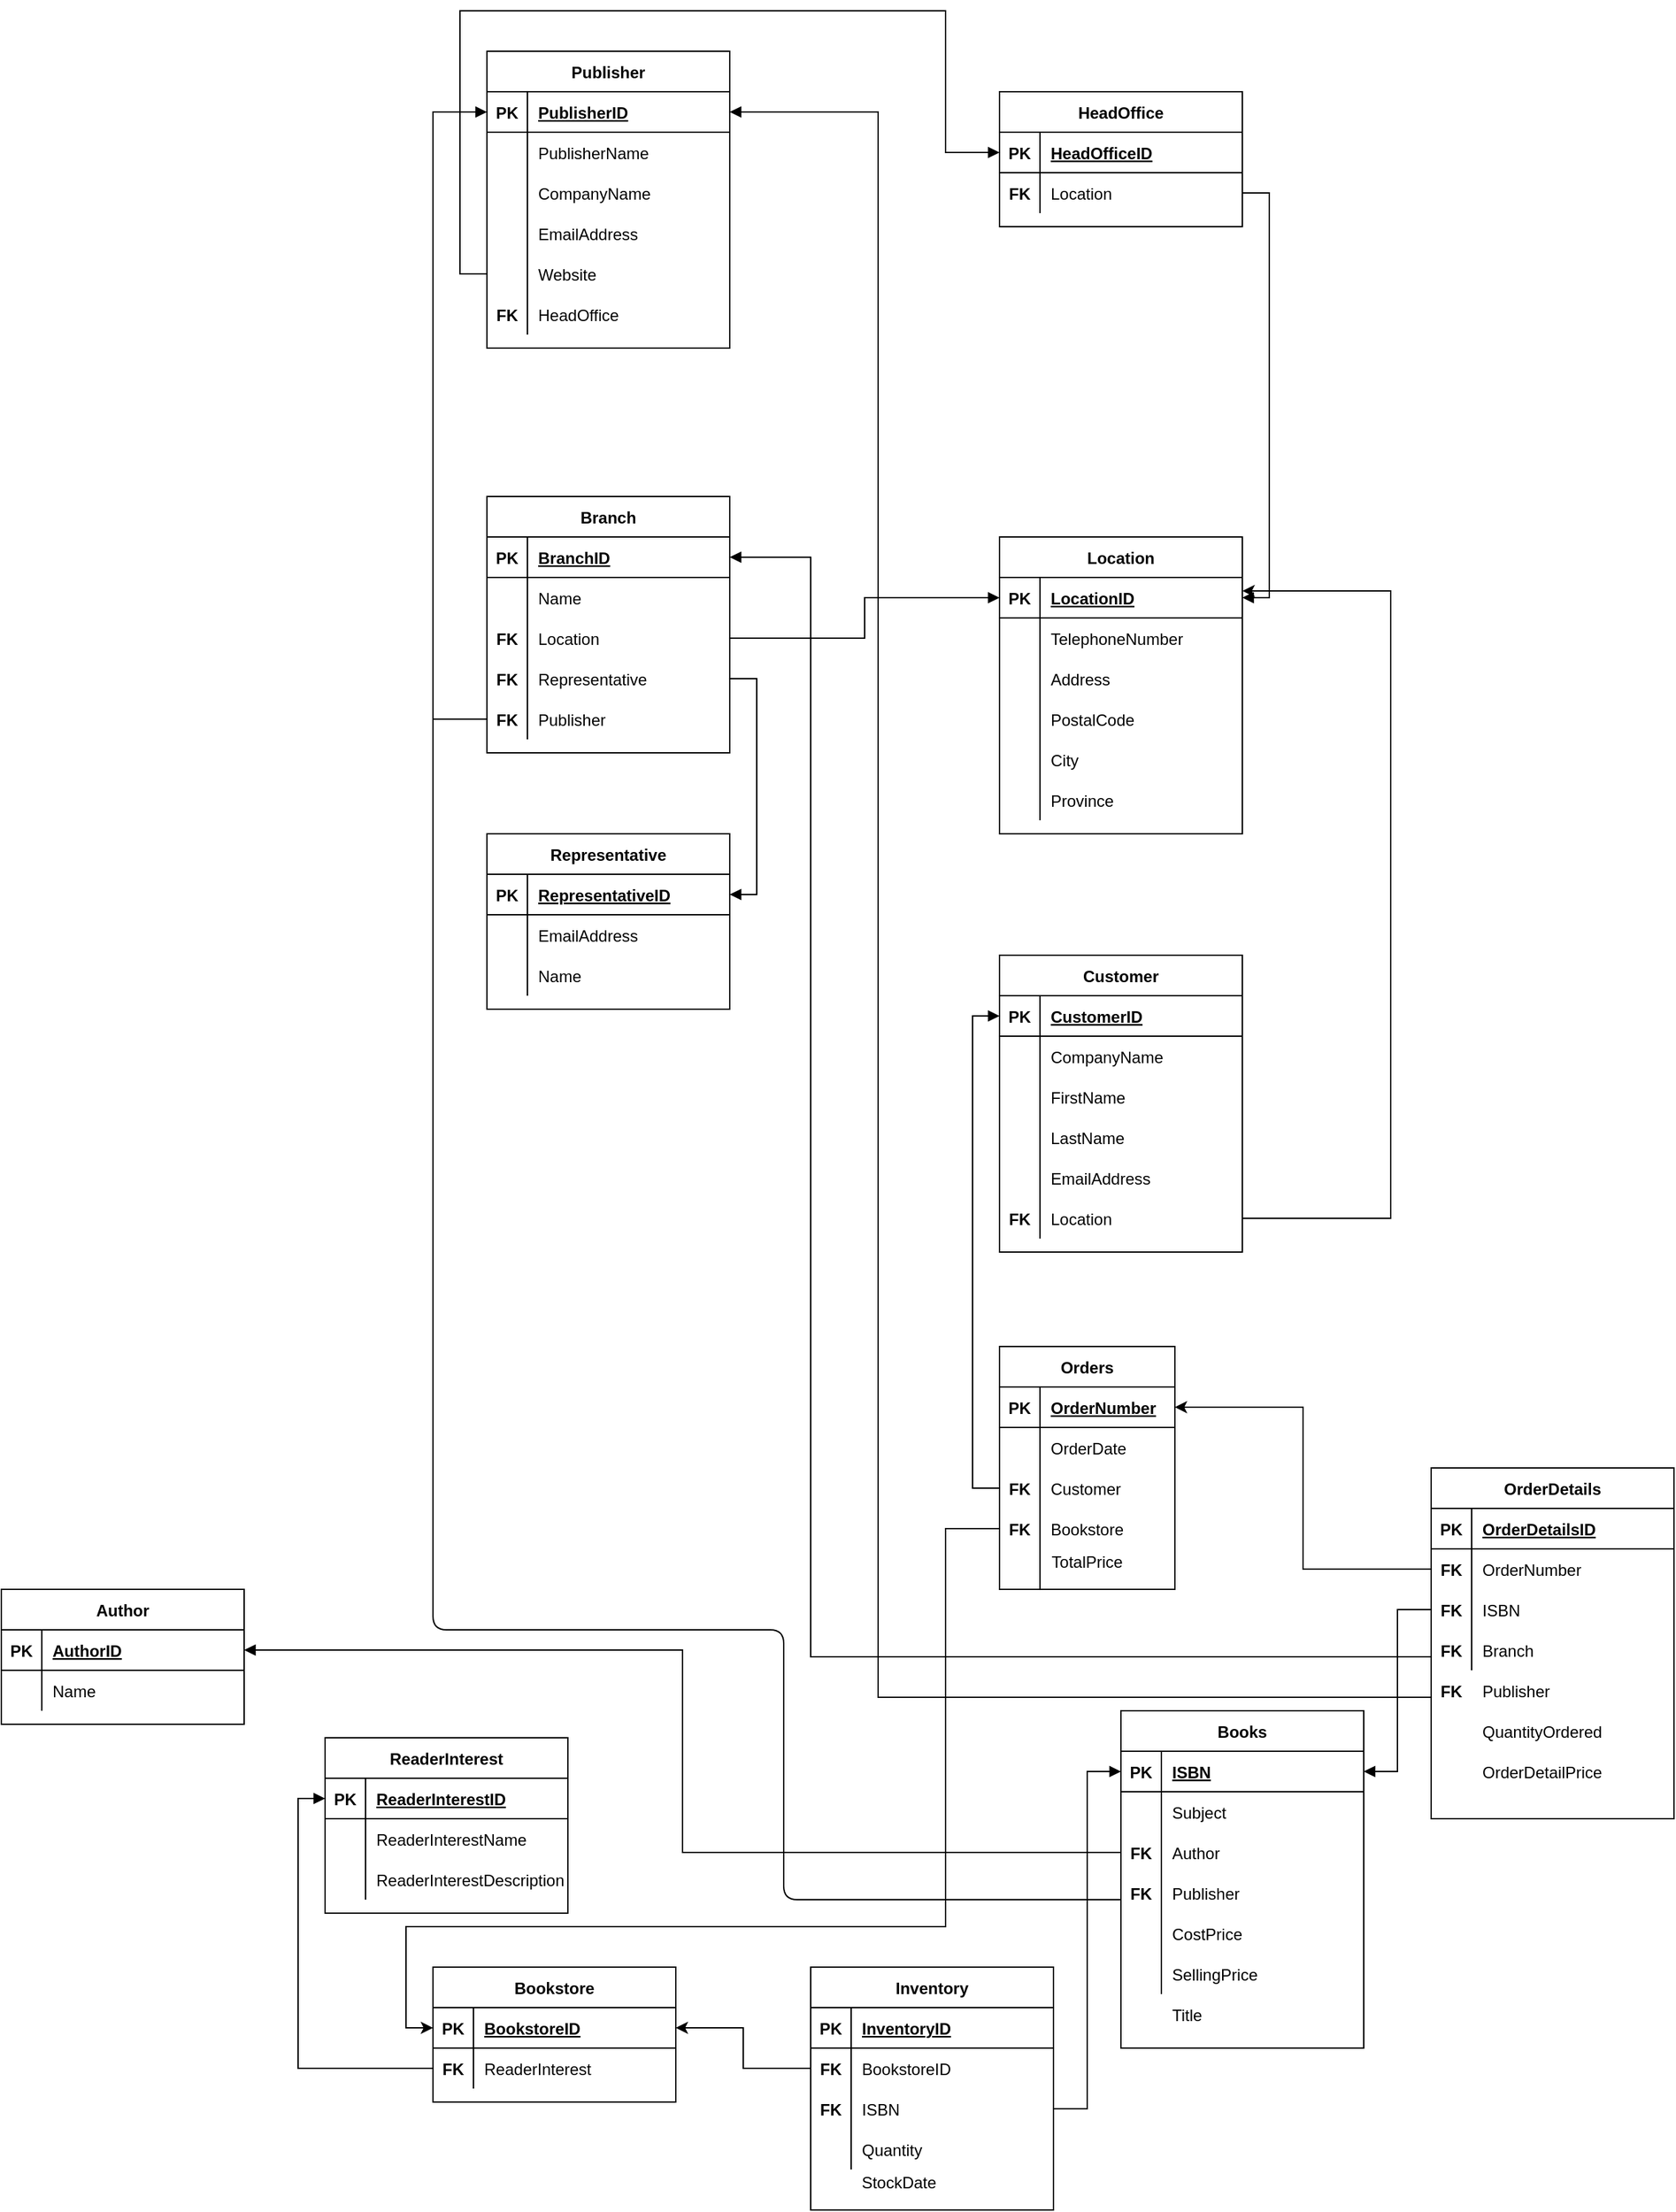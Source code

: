 <mxfile version="13.4.6" type="device"><diagram id="Wl5cCXkkxdAdR0bG4kY-" name="Page-1"><mxGraphModel dx="1831" dy="514" grid="1" gridSize="10" guides="0" tooltips="1" connect="1" arrows="1" fold="1" page="1" pageScale="1" pageWidth="850" pageHeight="1100" math="0" shadow="0"><root><mxCell id="0"/><mxCell id="1" parent="0"/><mxCell id="WwYpVrZinjQzF6iQ2nR6-1" value="Publisher" style="shape=table;startSize=30;container=1;collapsible=1;childLayout=tableLayout;fixedRows=1;rowLines=0;fontStyle=1;align=center;resizeLast=1;" parent="1" vertex="1"><mxGeometry x="80" y="270" width="180" height="220" as="geometry"/></mxCell><mxCell id="WwYpVrZinjQzF6iQ2nR6-2" value="" style="shape=partialRectangle;collapsible=0;dropTarget=0;pointerEvents=0;fillColor=none;top=0;left=0;bottom=1;right=0;points=[[0,0.5],[1,0.5]];portConstraint=eastwest;" parent="WwYpVrZinjQzF6iQ2nR6-1" vertex="1"><mxGeometry y="30" width="180" height="30" as="geometry"/></mxCell><mxCell id="WwYpVrZinjQzF6iQ2nR6-3" value="PK" style="shape=partialRectangle;connectable=0;fillColor=none;top=0;left=0;bottom=0;right=0;fontStyle=1;overflow=hidden;" parent="WwYpVrZinjQzF6iQ2nR6-2" vertex="1"><mxGeometry width="30" height="30" as="geometry"/></mxCell><mxCell id="WwYpVrZinjQzF6iQ2nR6-4" value="PublisherID" style="shape=partialRectangle;connectable=0;fillColor=none;top=0;left=0;bottom=0;right=0;align=left;spacingLeft=6;fontStyle=5;overflow=hidden;" parent="WwYpVrZinjQzF6iQ2nR6-2" vertex="1"><mxGeometry x="30" width="150" height="30" as="geometry"/></mxCell><mxCell id="fafN6Ux8yh8wWqDVAUjz-1" style="shape=partialRectangle;collapsible=0;dropTarget=0;pointerEvents=0;fillColor=none;top=0;left=0;bottom=0;right=0;points=[[0,0.5],[1,0.5]];portConstraint=eastwest;" parent="WwYpVrZinjQzF6iQ2nR6-1" vertex="1"><mxGeometry y="60" width="180" height="30" as="geometry"/></mxCell><mxCell id="fafN6Ux8yh8wWqDVAUjz-2" style="shape=partialRectangle;connectable=0;fillColor=none;top=0;left=0;bottom=0;right=0;editable=1;overflow=hidden;" parent="fafN6Ux8yh8wWqDVAUjz-1" vertex="1"><mxGeometry width="30" height="30" as="geometry"/></mxCell><mxCell id="fafN6Ux8yh8wWqDVAUjz-3" value="PublisherName" style="shape=partialRectangle;connectable=0;fillColor=none;top=0;left=0;bottom=0;right=0;align=left;spacingLeft=6;overflow=hidden;" parent="fafN6Ux8yh8wWqDVAUjz-1" vertex="1"><mxGeometry x="30" width="150" height="30" as="geometry"/></mxCell><mxCell id="WwYpVrZinjQzF6iQ2nR6-5" value="" style="shape=partialRectangle;collapsible=0;dropTarget=0;pointerEvents=0;fillColor=none;top=0;left=0;bottom=0;right=0;points=[[0,0.5],[1,0.5]];portConstraint=eastwest;" parent="WwYpVrZinjQzF6iQ2nR6-1" vertex="1"><mxGeometry y="90" width="180" height="30" as="geometry"/></mxCell><mxCell id="WwYpVrZinjQzF6iQ2nR6-6" value="" style="shape=partialRectangle;connectable=0;fillColor=none;top=0;left=0;bottom=0;right=0;editable=1;overflow=hidden;" parent="WwYpVrZinjQzF6iQ2nR6-5" vertex="1"><mxGeometry width="30" height="30" as="geometry"/></mxCell><mxCell id="WwYpVrZinjQzF6iQ2nR6-7" value="CompanyName" style="shape=partialRectangle;connectable=0;fillColor=none;top=0;left=0;bottom=0;right=0;align=left;spacingLeft=6;overflow=hidden;" parent="WwYpVrZinjQzF6iQ2nR6-5" vertex="1"><mxGeometry x="30" width="150" height="30" as="geometry"/></mxCell><mxCell id="WwYpVrZinjQzF6iQ2nR6-8" value="" style="shape=partialRectangle;collapsible=0;dropTarget=0;pointerEvents=0;fillColor=none;top=0;left=0;bottom=0;right=0;points=[[0,0.5],[1,0.5]];portConstraint=eastwest;" parent="WwYpVrZinjQzF6iQ2nR6-1" vertex="1"><mxGeometry y="120" width="180" height="30" as="geometry"/></mxCell><mxCell id="WwYpVrZinjQzF6iQ2nR6-9" value="" style="shape=partialRectangle;connectable=0;fillColor=none;top=0;left=0;bottom=0;right=0;editable=1;overflow=hidden;" parent="WwYpVrZinjQzF6iQ2nR6-8" vertex="1"><mxGeometry width="30" height="30" as="geometry"/></mxCell><mxCell id="WwYpVrZinjQzF6iQ2nR6-10" value="EmailAddress" style="shape=partialRectangle;connectable=0;fillColor=none;top=0;left=0;bottom=0;right=0;align=left;spacingLeft=6;overflow=hidden;" parent="WwYpVrZinjQzF6iQ2nR6-8" vertex="1"><mxGeometry x="30" width="150" height="30" as="geometry"/></mxCell><mxCell id="WwYpVrZinjQzF6iQ2nR6-11" value="" style="shape=partialRectangle;collapsible=0;dropTarget=0;pointerEvents=0;fillColor=none;top=0;left=0;bottom=0;right=0;points=[[0,0.5],[1,0.5]];portConstraint=eastwest;" parent="WwYpVrZinjQzF6iQ2nR6-1" vertex="1"><mxGeometry y="150" width="180" height="30" as="geometry"/></mxCell><mxCell id="WwYpVrZinjQzF6iQ2nR6-12" value="" style="shape=partialRectangle;connectable=0;fillColor=none;top=0;left=0;bottom=0;right=0;editable=1;overflow=hidden;" parent="WwYpVrZinjQzF6iQ2nR6-11" vertex="1"><mxGeometry width="30" height="30" as="geometry"/></mxCell><mxCell id="WwYpVrZinjQzF6iQ2nR6-13" value="Website" style="shape=partialRectangle;connectable=0;fillColor=none;top=0;left=0;bottom=0;right=0;align=left;spacingLeft=6;overflow=hidden;" parent="WwYpVrZinjQzF6iQ2nR6-11" vertex="1"><mxGeometry x="30" width="150" height="30" as="geometry"/></mxCell><mxCell id="8tIFMXp7cQxwZOWum8N_-93" style="shape=partialRectangle;collapsible=0;dropTarget=0;pointerEvents=0;fillColor=none;top=0;left=0;bottom=0;right=0;points=[[0,0.5],[1,0.5]];portConstraint=eastwest;" parent="WwYpVrZinjQzF6iQ2nR6-1" vertex="1"><mxGeometry y="180" width="180" height="30" as="geometry"/></mxCell><mxCell id="8tIFMXp7cQxwZOWum8N_-94" value="FK" style="shape=partialRectangle;connectable=0;fillColor=none;top=0;left=0;bottom=0;right=0;editable=1;overflow=hidden;fontStyle=1" parent="8tIFMXp7cQxwZOWum8N_-93" vertex="1"><mxGeometry width="30" height="30" as="geometry"/></mxCell><mxCell id="8tIFMXp7cQxwZOWum8N_-95" value="HeadOffice" style="shape=partialRectangle;connectable=0;fillColor=none;top=0;left=0;bottom=0;right=0;align=left;spacingLeft=6;overflow=hidden;" parent="8tIFMXp7cQxwZOWum8N_-93" vertex="1"><mxGeometry x="30" width="150" height="30" as="geometry"/></mxCell><mxCell id="WwYpVrZinjQzF6iQ2nR6-14" value="Branch" style="shape=table;startSize=30;container=1;collapsible=1;childLayout=tableLayout;fixedRows=1;rowLines=0;fontStyle=1;align=center;resizeLast=1;" parent="1" vertex="1"><mxGeometry x="80" y="600" width="180" height="190" as="geometry"/></mxCell><mxCell id="WwYpVrZinjQzF6iQ2nR6-15" value="" style="shape=partialRectangle;collapsible=0;dropTarget=0;pointerEvents=0;fillColor=none;top=0;left=0;bottom=1;right=0;points=[[0,0.5],[1,0.5]];portConstraint=eastwest;" parent="WwYpVrZinjQzF6iQ2nR6-14" vertex="1"><mxGeometry y="30" width="180" height="30" as="geometry"/></mxCell><mxCell id="WwYpVrZinjQzF6iQ2nR6-16" value="PK" style="shape=partialRectangle;connectable=0;fillColor=none;top=0;left=0;bottom=0;right=0;fontStyle=1;overflow=hidden;" parent="WwYpVrZinjQzF6iQ2nR6-15" vertex="1"><mxGeometry width="30" height="30" as="geometry"/></mxCell><mxCell id="WwYpVrZinjQzF6iQ2nR6-17" value="BranchID" style="shape=partialRectangle;connectable=0;fillColor=none;top=0;left=0;bottom=0;right=0;align=left;spacingLeft=6;fontStyle=5;overflow=hidden;" parent="WwYpVrZinjQzF6iQ2nR6-15" vertex="1"><mxGeometry x="30" width="150" height="30" as="geometry"/></mxCell><mxCell id="g5iWqssDXXSKDxhVj2-J-1" style="shape=partialRectangle;collapsible=0;dropTarget=0;pointerEvents=0;fillColor=none;top=0;left=0;bottom=0;right=0;points=[[0,0.5],[1,0.5]];portConstraint=eastwest;" parent="WwYpVrZinjQzF6iQ2nR6-14" vertex="1"><mxGeometry y="60" width="180" height="30" as="geometry"/></mxCell><mxCell id="g5iWqssDXXSKDxhVj2-J-2" style="shape=partialRectangle;connectable=0;fillColor=none;top=0;left=0;bottom=0;right=0;editable=1;overflow=hidden;fontStyle=1" parent="g5iWqssDXXSKDxhVj2-J-1" vertex="1"><mxGeometry width="30" height="30" as="geometry"/></mxCell><mxCell id="g5iWqssDXXSKDxhVj2-J-3" value="Name" style="shape=partialRectangle;connectable=0;fillColor=none;top=0;left=0;bottom=0;right=0;align=left;spacingLeft=6;overflow=hidden;" parent="g5iWqssDXXSKDxhVj2-J-1" vertex="1"><mxGeometry x="30" width="150" height="30" as="geometry"/></mxCell><mxCell id="WwYpVrZinjQzF6iQ2nR6-18" value="" style="shape=partialRectangle;collapsible=0;dropTarget=0;pointerEvents=0;fillColor=none;top=0;left=0;bottom=0;right=0;points=[[0,0.5],[1,0.5]];portConstraint=eastwest;" parent="WwYpVrZinjQzF6iQ2nR6-14" vertex="1"><mxGeometry y="90" width="180" height="30" as="geometry"/></mxCell><mxCell id="WwYpVrZinjQzF6iQ2nR6-19" value="FK" style="shape=partialRectangle;connectable=0;fillColor=none;top=0;left=0;bottom=0;right=0;editable=1;overflow=hidden;fontStyle=1" parent="WwYpVrZinjQzF6iQ2nR6-18" vertex="1"><mxGeometry width="30" height="30" as="geometry"/></mxCell><mxCell id="WwYpVrZinjQzF6iQ2nR6-20" value="Location" style="shape=partialRectangle;connectable=0;fillColor=none;top=0;left=0;bottom=0;right=0;align=left;spacingLeft=6;overflow=hidden;" parent="WwYpVrZinjQzF6iQ2nR6-18" vertex="1"><mxGeometry x="30" width="150" height="30" as="geometry"/></mxCell><mxCell id="WwYpVrZinjQzF6iQ2nR6-21" value="" style="shape=partialRectangle;collapsible=0;dropTarget=0;pointerEvents=0;fillColor=none;top=0;left=0;bottom=0;right=0;points=[[0,0.5],[1,0.5]];portConstraint=eastwest;" parent="WwYpVrZinjQzF6iQ2nR6-14" vertex="1"><mxGeometry y="120" width="180" height="30" as="geometry"/></mxCell><mxCell id="WwYpVrZinjQzF6iQ2nR6-22" value="FK" style="shape=partialRectangle;connectable=0;fillColor=none;top=0;left=0;bottom=0;right=0;editable=1;overflow=hidden;fontStyle=1" parent="WwYpVrZinjQzF6iQ2nR6-21" vertex="1"><mxGeometry width="30" height="30" as="geometry"/></mxCell><mxCell id="WwYpVrZinjQzF6iQ2nR6-23" value="Representative" style="shape=partialRectangle;connectable=0;fillColor=none;top=0;left=0;bottom=0;right=0;align=left;spacingLeft=6;overflow=hidden;" parent="WwYpVrZinjQzF6iQ2nR6-21" vertex="1"><mxGeometry x="30" width="150" height="30" as="geometry"/></mxCell><mxCell id="8tIFMXp7cQxwZOWum8N_-133" style="shape=partialRectangle;collapsible=0;dropTarget=0;pointerEvents=0;fillColor=none;top=0;left=0;bottom=0;right=0;points=[[0,0.5],[1,0.5]];portConstraint=eastwest;" parent="WwYpVrZinjQzF6iQ2nR6-14" vertex="1"><mxGeometry y="150" width="180" height="30" as="geometry"/></mxCell><mxCell id="8tIFMXp7cQxwZOWum8N_-134" value="FK" style="shape=partialRectangle;connectable=0;fillColor=none;top=0;left=0;bottom=0;right=0;editable=1;overflow=hidden;fontStyle=1" parent="8tIFMXp7cQxwZOWum8N_-133" vertex="1"><mxGeometry width="30" height="30" as="geometry"/></mxCell><mxCell id="8tIFMXp7cQxwZOWum8N_-135" value="Publisher" style="shape=partialRectangle;connectable=0;fillColor=none;top=0;left=0;bottom=0;right=0;align=left;spacingLeft=6;overflow=hidden;" parent="8tIFMXp7cQxwZOWum8N_-133" vertex="1"><mxGeometry x="30" width="150" height="30" as="geometry"/></mxCell><mxCell id="8tIFMXp7cQxwZOWum8N_-77" value="HeadOffice" style="shape=table;startSize=30;container=1;collapsible=1;childLayout=tableLayout;fixedRows=1;rowLines=0;fontStyle=1;align=center;resizeLast=1;" parent="1" vertex="1"><mxGeometry x="460" y="300" width="180" height="100" as="geometry"/></mxCell><mxCell id="8tIFMXp7cQxwZOWum8N_-78" value="" style="shape=partialRectangle;collapsible=0;dropTarget=0;pointerEvents=0;fillColor=none;top=0;left=0;bottom=1;right=0;points=[[0,0.5],[1,0.5]];portConstraint=eastwest;" parent="8tIFMXp7cQxwZOWum8N_-77" vertex="1"><mxGeometry y="30" width="180" height="30" as="geometry"/></mxCell><mxCell id="8tIFMXp7cQxwZOWum8N_-79" value="PK" style="shape=partialRectangle;connectable=0;fillColor=none;top=0;left=0;bottom=0;right=0;fontStyle=1;overflow=hidden;" parent="8tIFMXp7cQxwZOWum8N_-78" vertex="1"><mxGeometry width="30" height="30" as="geometry"/></mxCell><mxCell id="8tIFMXp7cQxwZOWum8N_-80" value="HeadOfficeID" style="shape=partialRectangle;connectable=0;fillColor=none;top=0;left=0;bottom=0;right=0;align=left;spacingLeft=6;fontStyle=5;overflow=hidden;" parent="8tIFMXp7cQxwZOWum8N_-78" vertex="1"><mxGeometry x="30" width="150" height="30" as="geometry"/></mxCell><mxCell id="8tIFMXp7cQxwZOWum8N_-81" value="" style="shape=partialRectangle;collapsible=0;dropTarget=0;pointerEvents=0;fillColor=none;top=0;left=0;bottom=0;right=0;points=[[0,0.5],[1,0.5]];portConstraint=eastwest;" parent="8tIFMXp7cQxwZOWum8N_-77" vertex="1"><mxGeometry y="60" width="180" height="30" as="geometry"/></mxCell><mxCell id="8tIFMXp7cQxwZOWum8N_-82" value="FK" style="shape=partialRectangle;connectable=0;fillColor=none;top=0;left=0;bottom=0;right=0;editable=1;overflow=hidden;fontStyle=1" parent="8tIFMXp7cQxwZOWum8N_-81" vertex="1"><mxGeometry width="30" height="30" as="geometry"/></mxCell><mxCell id="8tIFMXp7cQxwZOWum8N_-83" value="Location" style="shape=partialRectangle;connectable=0;fillColor=none;top=0;left=0;bottom=0;right=0;align=left;spacingLeft=6;overflow=hidden;" parent="8tIFMXp7cQxwZOWum8N_-81" vertex="1"><mxGeometry x="30" width="150" height="30" as="geometry"/></mxCell><mxCell id="8tIFMXp7cQxwZOWum8N_-14" value="Customer" style="shape=table;startSize=30;container=1;collapsible=1;childLayout=tableLayout;fixedRows=1;rowLines=0;fontStyle=1;align=center;resizeLast=1;" parent="1" vertex="1"><mxGeometry x="460" y="940" width="180" height="220" as="geometry"/></mxCell><mxCell id="8tIFMXp7cQxwZOWum8N_-15" value="" style="shape=partialRectangle;collapsible=0;dropTarget=0;pointerEvents=0;fillColor=none;top=0;left=0;bottom=1;right=0;points=[[0,0.5],[1,0.5]];portConstraint=eastwest;" parent="8tIFMXp7cQxwZOWum8N_-14" vertex="1"><mxGeometry y="30" width="180" height="30" as="geometry"/></mxCell><mxCell id="8tIFMXp7cQxwZOWum8N_-16" value="PK" style="shape=partialRectangle;connectable=0;fillColor=none;top=0;left=0;bottom=0;right=0;fontStyle=1;overflow=hidden;" parent="8tIFMXp7cQxwZOWum8N_-15" vertex="1"><mxGeometry width="30" height="30" as="geometry"/></mxCell><mxCell id="8tIFMXp7cQxwZOWum8N_-17" value="CustomerID" style="shape=partialRectangle;connectable=0;fillColor=none;top=0;left=0;bottom=0;right=0;align=left;spacingLeft=6;fontStyle=5;overflow=hidden;" parent="8tIFMXp7cQxwZOWum8N_-15" vertex="1"><mxGeometry x="30" width="150" height="30" as="geometry"/></mxCell><mxCell id="8tIFMXp7cQxwZOWum8N_-18" value="" style="shape=partialRectangle;collapsible=0;dropTarget=0;pointerEvents=0;fillColor=none;top=0;left=0;bottom=0;right=0;points=[[0,0.5],[1,0.5]];portConstraint=eastwest;" parent="8tIFMXp7cQxwZOWum8N_-14" vertex="1"><mxGeometry y="60" width="180" height="30" as="geometry"/></mxCell><mxCell id="8tIFMXp7cQxwZOWum8N_-19" value="" style="shape=partialRectangle;connectable=0;fillColor=none;top=0;left=0;bottom=0;right=0;editable=1;overflow=hidden;" parent="8tIFMXp7cQxwZOWum8N_-18" vertex="1"><mxGeometry width="30" height="30" as="geometry"/></mxCell><mxCell id="8tIFMXp7cQxwZOWum8N_-20" value="CompanyName" style="shape=partialRectangle;connectable=0;fillColor=none;top=0;left=0;bottom=0;right=0;align=left;spacingLeft=6;overflow=hidden;" parent="8tIFMXp7cQxwZOWum8N_-18" vertex="1"><mxGeometry x="30" width="150" height="30" as="geometry"/></mxCell><mxCell id="8tIFMXp7cQxwZOWum8N_-21" value="" style="shape=partialRectangle;collapsible=0;dropTarget=0;pointerEvents=0;fillColor=none;top=0;left=0;bottom=0;right=0;points=[[0,0.5],[1,0.5]];portConstraint=eastwest;" parent="8tIFMXp7cQxwZOWum8N_-14" vertex="1"><mxGeometry y="90" width="180" height="30" as="geometry"/></mxCell><mxCell id="8tIFMXp7cQxwZOWum8N_-22" value="" style="shape=partialRectangle;connectable=0;fillColor=none;top=0;left=0;bottom=0;right=0;editable=1;overflow=hidden;" parent="8tIFMXp7cQxwZOWum8N_-21" vertex="1"><mxGeometry width="30" height="30" as="geometry"/></mxCell><mxCell id="8tIFMXp7cQxwZOWum8N_-23" value="FirstName" style="shape=partialRectangle;connectable=0;fillColor=none;top=0;left=0;bottom=0;right=0;align=left;spacingLeft=6;overflow=hidden;" parent="8tIFMXp7cQxwZOWum8N_-21" vertex="1"><mxGeometry x="30" width="150" height="30" as="geometry"/></mxCell><mxCell id="8tIFMXp7cQxwZOWum8N_-24" value="" style="shape=partialRectangle;collapsible=0;dropTarget=0;pointerEvents=0;fillColor=none;top=0;left=0;bottom=0;right=0;points=[[0,0.5],[1,0.5]];portConstraint=eastwest;" parent="8tIFMXp7cQxwZOWum8N_-14" vertex="1"><mxGeometry y="120" width="180" height="30" as="geometry"/></mxCell><mxCell id="8tIFMXp7cQxwZOWum8N_-25" value="" style="shape=partialRectangle;connectable=0;fillColor=none;top=0;left=0;bottom=0;right=0;editable=1;overflow=hidden;" parent="8tIFMXp7cQxwZOWum8N_-24" vertex="1"><mxGeometry width="30" height="30" as="geometry"/></mxCell><mxCell id="8tIFMXp7cQxwZOWum8N_-26" value="LastName" style="shape=partialRectangle;connectable=0;fillColor=none;top=0;left=0;bottom=0;right=0;align=left;spacingLeft=6;overflow=hidden;" parent="8tIFMXp7cQxwZOWum8N_-24" vertex="1"><mxGeometry x="30" width="150" height="30" as="geometry"/></mxCell><mxCell id="8tIFMXp7cQxwZOWum8N_-27" style="shape=partialRectangle;collapsible=0;dropTarget=0;pointerEvents=0;fillColor=none;top=0;left=0;bottom=0;right=0;points=[[0,0.5],[1,0.5]];portConstraint=eastwest;" parent="8tIFMXp7cQxwZOWum8N_-14" vertex="1"><mxGeometry y="150" width="180" height="30" as="geometry"/></mxCell><mxCell id="8tIFMXp7cQxwZOWum8N_-28" style="shape=partialRectangle;connectable=0;fillColor=none;top=0;left=0;bottom=0;right=0;editable=1;overflow=hidden;" parent="8tIFMXp7cQxwZOWum8N_-27" vertex="1"><mxGeometry width="30" height="30" as="geometry"/></mxCell><mxCell id="8tIFMXp7cQxwZOWum8N_-29" value="EmailAddress" style="shape=partialRectangle;connectable=0;fillColor=none;top=0;left=0;bottom=0;right=0;align=left;spacingLeft=6;overflow=hidden;" parent="8tIFMXp7cQxwZOWum8N_-27" vertex="1"><mxGeometry x="30" width="150" height="30" as="geometry"/></mxCell><mxCell id="8tIFMXp7cQxwZOWum8N_-101" style="shape=partialRectangle;collapsible=0;dropTarget=0;pointerEvents=0;fillColor=none;top=0;left=0;bottom=0;right=0;points=[[0,0.5],[1,0.5]];portConstraint=eastwest;" parent="8tIFMXp7cQxwZOWum8N_-14" vertex="1"><mxGeometry y="180" width="180" height="30" as="geometry"/></mxCell><mxCell id="8tIFMXp7cQxwZOWum8N_-102" value="FK" style="shape=partialRectangle;connectable=0;fillColor=none;top=0;left=0;bottom=0;right=0;editable=1;overflow=hidden;fontStyle=1" parent="8tIFMXp7cQxwZOWum8N_-101" vertex="1"><mxGeometry width="30" height="30" as="geometry"/></mxCell><mxCell id="8tIFMXp7cQxwZOWum8N_-103" value="Location" style="shape=partialRectangle;connectable=0;fillColor=none;top=0;left=0;bottom=0;right=0;align=left;spacingLeft=6;overflow=hidden;" parent="8tIFMXp7cQxwZOWum8N_-101" vertex="1"><mxGeometry x="30" width="150" height="30" as="geometry"/></mxCell><mxCell id="WwYpVrZinjQzF6iQ2nR6-43" value="Representative" style="shape=table;startSize=30;container=1;collapsible=1;childLayout=tableLayout;fixedRows=1;rowLines=0;fontStyle=1;align=center;resizeLast=1;" parent="1" vertex="1"><mxGeometry x="80" y="850" width="180" height="130" as="geometry"/></mxCell><mxCell id="WwYpVrZinjQzF6iQ2nR6-44" value="" style="shape=partialRectangle;collapsible=0;dropTarget=0;pointerEvents=0;fillColor=none;top=0;left=0;bottom=1;right=0;points=[[0,0.5],[1,0.5]];portConstraint=eastwest;" parent="WwYpVrZinjQzF6iQ2nR6-43" vertex="1"><mxGeometry y="30" width="180" height="30" as="geometry"/></mxCell><mxCell id="WwYpVrZinjQzF6iQ2nR6-45" value="PK" style="shape=partialRectangle;connectable=0;fillColor=none;top=0;left=0;bottom=0;right=0;fontStyle=1;overflow=hidden;" parent="WwYpVrZinjQzF6iQ2nR6-44" vertex="1"><mxGeometry width="30" height="30" as="geometry"/></mxCell><mxCell id="WwYpVrZinjQzF6iQ2nR6-46" value="RepresentativeID" style="shape=partialRectangle;connectable=0;fillColor=none;top=0;left=0;bottom=0;right=0;align=left;spacingLeft=6;fontStyle=5;overflow=hidden;" parent="WwYpVrZinjQzF6iQ2nR6-44" vertex="1"><mxGeometry x="30" width="150" height="30" as="geometry"/></mxCell><mxCell id="WwYpVrZinjQzF6iQ2nR6-47" value="" style="shape=partialRectangle;collapsible=0;dropTarget=0;pointerEvents=0;fillColor=none;top=0;left=0;bottom=0;right=0;points=[[0,0.5],[1,0.5]];portConstraint=eastwest;" parent="WwYpVrZinjQzF6iQ2nR6-43" vertex="1"><mxGeometry y="60" width="180" height="30" as="geometry"/></mxCell><mxCell id="WwYpVrZinjQzF6iQ2nR6-48" value="" style="shape=partialRectangle;connectable=0;fillColor=none;top=0;left=0;bottom=0;right=0;editable=1;overflow=hidden;" parent="WwYpVrZinjQzF6iQ2nR6-47" vertex="1"><mxGeometry width="30" height="30" as="geometry"/></mxCell><mxCell id="WwYpVrZinjQzF6iQ2nR6-49" value="EmailAddress" style="shape=partialRectangle;connectable=0;fillColor=none;top=0;left=0;bottom=0;right=0;align=left;spacingLeft=6;overflow=hidden;" parent="WwYpVrZinjQzF6iQ2nR6-47" vertex="1"><mxGeometry x="30" width="150" height="30" as="geometry"/></mxCell><mxCell id="g5iWqssDXXSKDxhVj2-J-29" style="shape=partialRectangle;collapsible=0;dropTarget=0;pointerEvents=0;fillColor=none;top=0;left=0;bottom=0;right=0;points=[[0,0.5],[1,0.5]];portConstraint=eastwest;" parent="WwYpVrZinjQzF6iQ2nR6-43" vertex="1"><mxGeometry y="90" width="180" height="30" as="geometry"/></mxCell><mxCell id="g5iWqssDXXSKDxhVj2-J-30" style="shape=partialRectangle;connectable=0;fillColor=none;top=0;left=0;bottom=0;right=0;editable=1;overflow=hidden;" parent="g5iWqssDXXSKDxhVj2-J-29" vertex="1"><mxGeometry width="30" height="30" as="geometry"/></mxCell><mxCell id="g5iWqssDXXSKDxhVj2-J-31" value="Name" style="shape=partialRectangle;connectable=0;fillColor=none;top=0;left=0;bottom=0;right=0;align=left;spacingLeft=6;overflow=hidden;" parent="g5iWqssDXXSKDxhVj2-J-29" vertex="1"><mxGeometry x="30" width="150" height="30" as="geometry"/></mxCell><mxCell id="WwYpVrZinjQzF6iQ2nR6-27" value="Location" style="shape=table;startSize=30;container=1;collapsible=1;childLayout=tableLayout;fixedRows=1;rowLines=0;fontStyle=1;align=center;resizeLast=1;" parent="1" vertex="1"><mxGeometry x="460" y="630" width="180" height="220" as="geometry"/></mxCell><mxCell id="WwYpVrZinjQzF6iQ2nR6-28" value="" style="shape=partialRectangle;collapsible=0;dropTarget=0;pointerEvents=0;fillColor=none;top=0;left=0;bottom=1;right=0;points=[[0,0.5],[1,0.5]];portConstraint=eastwest;" parent="WwYpVrZinjQzF6iQ2nR6-27" vertex="1"><mxGeometry y="30" width="180" height="30" as="geometry"/></mxCell><mxCell id="WwYpVrZinjQzF6iQ2nR6-29" value="PK" style="shape=partialRectangle;connectable=0;fillColor=none;top=0;left=0;bottom=0;right=0;fontStyle=1;overflow=hidden;" parent="WwYpVrZinjQzF6iQ2nR6-28" vertex="1"><mxGeometry width="30" height="30" as="geometry"/></mxCell><mxCell id="WwYpVrZinjQzF6iQ2nR6-30" value="LocationID" style="shape=partialRectangle;connectable=0;fillColor=none;top=0;left=0;bottom=0;right=0;align=left;spacingLeft=6;fontStyle=5;overflow=hidden;" parent="WwYpVrZinjQzF6iQ2nR6-28" vertex="1"><mxGeometry x="30" width="150" height="30" as="geometry"/></mxCell><mxCell id="WwYpVrZinjQzF6iQ2nR6-31" value="" style="shape=partialRectangle;collapsible=0;dropTarget=0;pointerEvents=0;fillColor=none;top=0;left=0;bottom=0;right=0;points=[[0,0.5],[1,0.5]];portConstraint=eastwest;" parent="WwYpVrZinjQzF6iQ2nR6-27" vertex="1"><mxGeometry y="60" width="180" height="30" as="geometry"/></mxCell><mxCell id="WwYpVrZinjQzF6iQ2nR6-32" value="" style="shape=partialRectangle;connectable=0;fillColor=none;top=0;left=0;bottom=0;right=0;editable=1;overflow=hidden;" parent="WwYpVrZinjQzF6iQ2nR6-31" vertex="1"><mxGeometry width="30" height="30" as="geometry"/></mxCell><mxCell id="WwYpVrZinjQzF6iQ2nR6-33" value="TelephoneNumber" style="shape=partialRectangle;connectable=0;fillColor=none;top=0;left=0;bottom=0;right=0;align=left;spacingLeft=6;overflow=hidden;" parent="WwYpVrZinjQzF6iQ2nR6-31" vertex="1"><mxGeometry x="30" width="150" height="30" as="geometry"/></mxCell><mxCell id="g5iWqssDXXSKDxhVj2-J-35" style="shape=partialRectangle;collapsible=0;dropTarget=0;pointerEvents=0;fillColor=none;top=0;left=0;bottom=0;right=0;points=[[0,0.5],[1,0.5]];portConstraint=eastwest;" parent="WwYpVrZinjQzF6iQ2nR6-27" vertex="1"><mxGeometry y="90" width="180" height="30" as="geometry"/></mxCell><mxCell id="g5iWqssDXXSKDxhVj2-J-36" style="shape=partialRectangle;connectable=0;fillColor=none;top=0;left=0;bottom=0;right=0;editable=1;overflow=hidden;" parent="g5iWqssDXXSKDxhVj2-J-35" vertex="1"><mxGeometry width="30" height="30" as="geometry"/></mxCell><mxCell id="g5iWqssDXXSKDxhVj2-J-37" value="Address" style="shape=partialRectangle;connectable=0;fillColor=none;top=0;left=0;bottom=0;right=0;align=left;spacingLeft=6;overflow=hidden;" parent="g5iWqssDXXSKDxhVj2-J-35" vertex="1"><mxGeometry x="30" width="150" height="30" as="geometry"/></mxCell><mxCell id="g5iWqssDXXSKDxhVj2-J-32" style="shape=partialRectangle;collapsible=0;dropTarget=0;pointerEvents=0;fillColor=none;top=0;left=0;bottom=0;right=0;points=[[0,0.5],[1,0.5]];portConstraint=eastwest;" parent="WwYpVrZinjQzF6iQ2nR6-27" vertex="1"><mxGeometry y="120" width="180" height="30" as="geometry"/></mxCell><mxCell id="g5iWqssDXXSKDxhVj2-J-33" style="shape=partialRectangle;connectable=0;fillColor=none;top=0;left=0;bottom=0;right=0;editable=1;overflow=hidden;" parent="g5iWqssDXXSKDxhVj2-J-32" vertex="1"><mxGeometry width="30" height="30" as="geometry"/></mxCell><mxCell id="g5iWqssDXXSKDxhVj2-J-34" value="PostalCode" style="shape=partialRectangle;connectable=0;fillColor=none;top=0;left=0;bottom=0;right=0;align=left;spacingLeft=6;overflow=hidden;" parent="g5iWqssDXXSKDxhVj2-J-32" vertex="1"><mxGeometry x="30" width="150" height="30" as="geometry"/></mxCell><mxCell id="WwYpVrZinjQzF6iQ2nR6-34" value="" style="shape=partialRectangle;collapsible=0;dropTarget=0;pointerEvents=0;fillColor=none;top=0;left=0;bottom=0;right=0;points=[[0,0.5],[1,0.5]];portConstraint=eastwest;" parent="WwYpVrZinjQzF6iQ2nR6-27" vertex="1"><mxGeometry y="150" width="180" height="30" as="geometry"/></mxCell><mxCell id="WwYpVrZinjQzF6iQ2nR6-35" value="" style="shape=partialRectangle;connectable=0;fillColor=none;top=0;left=0;bottom=0;right=0;editable=1;overflow=hidden;" parent="WwYpVrZinjQzF6iQ2nR6-34" vertex="1"><mxGeometry width="30" height="30" as="geometry"/></mxCell><mxCell id="WwYpVrZinjQzF6iQ2nR6-36" value="City" style="shape=partialRectangle;connectable=0;fillColor=none;top=0;left=0;bottom=0;right=0;align=left;spacingLeft=6;overflow=hidden;" parent="WwYpVrZinjQzF6iQ2nR6-34" vertex="1"><mxGeometry x="30" width="150" height="30" as="geometry"/></mxCell><mxCell id="WwYpVrZinjQzF6iQ2nR6-37" value="" style="shape=partialRectangle;collapsible=0;dropTarget=0;pointerEvents=0;fillColor=none;top=0;left=0;bottom=0;right=0;points=[[0,0.5],[1,0.5]];portConstraint=eastwest;" parent="WwYpVrZinjQzF6iQ2nR6-27" vertex="1"><mxGeometry y="180" width="180" height="30" as="geometry"/></mxCell><mxCell id="WwYpVrZinjQzF6iQ2nR6-38" value="" style="shape=partialRectangle;connectable=0;fillColor=none;top=0;left=0;bottom=0;right=0;editable=1;overflow=hidden;" parent="WwYpVrZinjQzF6iQ2nR6-37" vertex="1"><mxGeometry width="30" height="30" as="geometry"/></mxCell><mxCell id="WwYpVrZinjQzF6iQ2nR6-39" value="Province" style="shape=partialRectangle;connectable=0;fillColor=none;top=0;left=0;bottom=0;right=0;align=left;spacingLeft=6;overflow=hidden;" parent="WwYpVrZinjQzF6iQ2nR6-37" vertex="1"><mxGeometry x="30" width="150" height="30" as="geometry"/></mxCell><mxCell id="8tIFMXp7cQxwZOWum8N_-106" value="OrderDetails" style="shape=table;startSize=30;container=1;collapsible=1;childLayout=tableLayout;fixedRows=1;rowLines=0;fontStyle=1;align=center;resizeLast=1;" parent="1" vertex="1"><mxGeometry x="780" y="1320" width="180" height="260" as="geometry"/></mxCell><mxCell id="8tIFMXp7cQxwZOWum8N_-107" value="" style="shape=partialRectangle;collapsible=0;dropTarget=0;pointerEvents=0;fillColor=none;top=0;left=0;bottom=1;right=0;points=[[0,0.5],[1,0.5]];portConstraint=eastwest;" parent="8tIFMXp7cQxwZOWum8N_-106" vertex="1"><mxGeometry y="30" width="180" height="30" as="geometry"/></mxCell><mxCell id="8tIFMXp7cQxwZOWum8N_-108" value="PK" style="shape=partialRectangle;connectable=0;fillColor=none;top=0;left=0;bottom=0;right=0;fontStyle=1;overflow=hidden;" parent="8tIFMXp7cQxwZOWum8N_-107" vertex="1"><mxGeometry width="30" height="30" as="geometry"/></mxCell><mxCell id="8tIFMXp7cQxwZOWum8N_-109" value="OrderDetailsID" style="shape=partialRectangle;connectable=0;fillColor=none;top=0;left=0;bottom=0;right=0;align=left;spacingLeft=6;fontStyle=5;overflow=hidden;" parent="8tIFMXp7cQxwZOWum8N_-107" vertex="1"><mxGeometry x="30" width="150" height="30" as="geometry"/></mxCell><mxCell id="g5iWqssDXXSKDxhVj2-J-39" style="shape=partialRectangle;collapsible=0;dropTarget=0;pointerEvents=0;fillColor=none;top=0;left=0;bottom=0;right=0;points=[[0,0.5],[1,0.5]];portConstraint=eastwest;" parent="8tIFMXp7cQxwZOWum8N_-106" vertex="1"><mxGeometry y="60" width="180" height="30" as="geometry"/></mxCell><mxCell id="g5iWqssDXXSKDxhVj2-J-40" value="FK" style="shape=partialRectangle;connectable=0;fillColor=none;top=0;left=0;bottom=0;right=0;editable=1;overflow=hidden;fontStyle=1" parent="g5iWqssDXXSKDxhVj2-J-39" vertex="1"><mxGeometry width="30" height="30" as="geometry"/></mxCell><mxCell id="g5iWqssDXXSKDxhVj2-J-41" value="OrderNumber" style="shape=partialRectangle;connectable=0;fillColor=none;top=0;left=0;bottom=0;right=0;align=left;spacingLeft=6;overflow=hidden;" parent="g5iWqssDXXSKDxhVj2-J-39" vertex="1"><mxGeometry x="30" width="150" height="30" as="geometry"/></mxCell><mxCell id="8tIFMXp7cQxwZOWum8N_-110" value="" style="shape=partialRectangle;collapsible=0;dropTarget=0;pointerEvents=0;fillColor=none;top=0;left=0;bottom=0;right=0;points=[[0,0.5],[1,0.5]];portConstraint=eastwest;" parent="8tIFMXp7cQxwZOWum8N_-106" vertex="1"><mxGeometry y="90" width="180" height="30" as="geometry"/></mxCell><mxCell id="8tIFMXp7cQxwZOWum8N_-111" value="FK" style="shape=partialRectangle;connectable=0;fillColor=none;top=0;left=0;bottom=0;right=0;editable=1;overflow=hidden;fontStyle=1" parent="8tIFMXp7cQxwZOWum8N_-110" vertex="1"><mxGeometry width="30" height="30" as="geometry"/></mxCell><mxCell id="8tIFMXp7cQxwZOWum8N_-112" value="ISBN" style="shape=partialRectangle;connectable=0;fillColor=none;top=0;left=0;bottom=0;right=0;align=left;spacingLeft=6;overflow=hidden;" parent="8tIFMXp7cQxwZOWum8N_-110" vertex="1"><mxGeometry x="30" width="150" height="30" as="geometry"/></mxCell><mxCell id="8tIFMXp7cQxwZOWum8N_-113" value="" style="shape=partialRectangle;collapsible=0;dropTarget=0;pointerEvents=0;fillColor=none;top=0;left=0;bottom=0;right=0;points=[[0,0.5],[1,0.5]];portConstraint=eastwest;" parent="8tIFMXp7cQxwZOWum8N_-106" vertex="1"><mxGeometry y="120" width="180" height="30" as="geometry"/></mxCell><mxCell id="8tIFMXp7cQxwZOWum8N_-114" value="" style="shape=partialRectangle;connectable=0;fillColor=none;top=0;left=0;bottom=0;right=0;editable=1;overflow=hidden;" parent="8tIFMXp7cQxwZOWum8N_-113" vertex="1"><mxGeometry width="30" height="30" as="geometry"/></mxCell><mxCell id="8tIFMXp7cQxwZOWum8N_-115" value="Branch" style="shape=partialRectangle;connectable=0;fillColor=none;top=0;left=0;bottom=0;right=0;align=left;spacingLeft=6;overflow=hidden;" parent="8tIFMXp7cQxwZOWum8N_-113" vertex="1"><mxGeometry x="30" width="150" height="30" as="geometry"/></mxCell><mxCell id="8tIFMXp7cQxwZOWum8N_-73" value="" style="endArrow=block;html=1;edgeStyle=orthogonalEdgeStyle;rounded=0;endFill=1;" parent="1" source="WwYpVrZinjQzF6iQ2nR6-63" target="g5iWqssDXXSKDxhVj2-J-17" edge="1"><mxGeometry width="50" height="50" relative="1" as="geometry"><mxPoint x="430" y="1630" as="sourcePoint"/><mxPoint x="-80" y="1455" as="targetPoint"/></mxGeometry></mxCell><mxCell id="8tIFMXp7cQxwZOWum8N_-76" style="edgeStyle=orthogonalEdgeStyle;rounded=0;orthogonalLoop=1;jettySize=auto;html=1;entryX=0;entryY=0.5;entryDx=0;entryDy=0;endArrow=block;endFill=1;exitX=1;exitY=0.5;exitDx=0;exitDy=0;" parent="1" target="8tIFMXp7cQxwZOWum8N_-57" edge="1"><mxGeometry relative="1" as="geometry"/></mxCell><mxCell id="8tIFMXp7cQxwZOWum8N_-96" style="edgeStyle=orthogonalEdgeStyle;rounded=0;orthogonalLoop=1;jettySize=auto;html=1;exitX=0;exitY=0.5;exitDx=0;exitDy=0;entryX=0;entryY=0.5;entryDx=0;entryDy=0;endArrow=block;endFill=1;" parent="1" source="8tIFMXp7cQxwZOWum8N_-93" target="8tIFMXp7cQxwZOWum8N_-78" edge="1"><mxGeometry relative="1" as="geometry"><Array as="points"><mxPoint x="60" y="435"/><mxPoint x="60" y="240"/><mxPoint x="420" y="240"/></Array></mxGeometry></mxCell><mxCell id="8tIFMXp7cQxwZOWum8N_-97" style="edgeStyle=orthogonalEdgeStyle;rounded=0;orthogonalLoop=1;jettySize=auto;html=1;exitX=0;exitY=0.5;exitDx=0;exitDy=0;entryX=0;entryY=0.5;entryDx=0;entryDy=0;endArrow=block;endFill=1;" parent="1" target="WwYpVrZinjQzF6iQ2nR6-15" edge="1"><mxGeometry relative="1" as="geometry"/></mxCell><mxCell id="8tIFMXp7cQxwZOWum8N_-99" style="edgeStyle=orthogonalEdgeStyle;rounded=0;orthogonalLoop=1;jettySize=auto;html=1;exitX=1;exitY=0.5;exitDx=0;exitDy=0;endArrow=block;endFill=1;" parent="1" source="8tIFMXp7cQxwZOWum8N_-81" target="WwYpVrZinjQzF6iQ2nR6-28" edge="1"><mxGeometry relative="1" as="geometry"/></mxCell><mxCell id="8tIFMXp7cQxwZOWum8N_-100" style="edgeStyle=orthogonalEdgeStyle;rounded=0;orthogonalLoop=1;jettySize=auto;html=1;exitX=1;exitY=0.5;exitDx=0;exitDy=0;entryX=0;entryY=0.5;entryDx=0;entryDy=0;endArrow=block;endFill=1;" parent="1" source="WwYpVrZinjQzF6iQ2nR6-18" target="WwYpVrZinjQzF6iQ2nR6-28" edge="1"><mxGeometry relative="1" as="geometry"/></mxCell><mxCell id="8tIFMXp7cQxwZOWum8N_-104" style="edgeStyle=orthogonalEdgeStyle;rounded=0;orthogonalLoop=1;jettySize=auto;html=1;exitX=1;exitY=0.5;exitDx=0;exitDy=0;endArrow=block;endFill=1;" parent="1" source="8tIFMXp7cQxwZOWum8N_-101" edge="1"><mxGeometry relative="1" as="geometry"/></mxCell><mxCell id="8tIFMXp7cQxwZOWum8N_-105" style="edgeStyle=orthogonalEdgeStyle;rounded=0;orthogonalLoop=1;jettySize=auto;html=1;exitX=1;exitY=0.5;exitDx=0;exitDy=0;endArrow=block;endFill=1;" parent="1" source="WwYpVrZinjQzF6iQ2nR6-21" target="WwYpVrZinjQzF6iQ2nR6-44" edge="1"><mxGeometry relative="1" as="geometry"/></mxCell><mxCell id="8tIFMXp7cQxwZOWum8N_-119" style="edgeStyle=orthogonalEdgeStyle;rounded=0;orthogonalLoop=1;jettySize=auto;html=1;exitX=1;exitY=0.5;exitDx=0;exitDy=0;entryX=0;entryY=0.5;entryDx=0;entryDy=0;endArrow=block;endFill=1;" parent="1" target="8tIFMXp7cQxwZOWum8N_-107" edge="1"><mxGeometry relative="1" as="geometry"/></mxCell><mxCell id="8tIFMXp7cQxwZOWum8N_-124" style="edgeStyle=orthogonalEdgeStyle;rounded=0;orthogonalLoop=1;jettySize=auto;html=1;endArrow=block;endFill=1;" parent="1" target="WwYpVrZinjQzF6iQ2nR6-15" edge="1"><mxGeometry relative="1" as="geometry"><Array as="points"><mxPoint x="320" y="1460"/><mxPoint x="320" y="645"/></Array><mxPoint x="780" y="1460" as="sourcePoint"/></mxGeometry></mxCell><mxCell id="8tIFMXp7cQxwZOWum8N_-125" style="edgeStyle=orthogonalEdgeStyle;rounded=0;orthogonalLoop=1;jettySize=auto;html=1;endArrow=block;endFill=1;" parent="1" target="WwYpVrZinjQzF6iQ2nR6-2" edge="1"><mxGeometry relative="1" as="geometry"><mxPoint x="780" y="1490" as="sourcePoint"/><Array as="points"><mxPoint x="370" y="1490"/><mxPoint x="370" y="315"/></Array></mxGeometry></mxCell><mxCell id="8tIFMXp7cQxwZOWum8N_-43" value="Bookstore" style="shape=table;startSize=30;container=1;collapsible=1;childLayout=tableLayout;fixedRows=1;rowLines=0;fontStyle=1;align=center;resizeLast=1;" parent="1" vertex="1"><mxGeometry x="40" y="1690" width="180" height="100" as="geometry"/></mxCell><mxCell id="8tIFMXp7cQxwZOWum8N_-44" value="" style="shape=partialRectangle;collapsible=0;dropTarget=0;pointerEvents=0;fillColor=none;top=0;left=0;bottom=1;right=0;points=[[0,0.5],[1,0.5]];portConstraint=eastwest;" parent="8tIFMXp7cQxwZOWum8N_-43" vertex="1"><mxGeometry y="30" width="180" height="30" as="geometry"/></mxCell><mxCell id="8tIFMXp7cQxwZOWum8N_-45" value="PK" style="shape=partialRectangle;connectable=0;fillColor=none;top=0;left=0;bottom=0;right=0;fontStyle=1;overflow=hidden;" parent="8tIFMXp7cQxwZOWum8N_-44" vertex="1"><mxGeometry width="30" height="30" as="geometry"/></mxCell><mxCell id="8tIFMXp7cQxwZOWum8N_-46" value="BookstoreID" style="shape=partialRectangle;connectable=0;fillColor=none;top=0;left=0;bottom=0;right=0;align=left;spacingLeft=6;fontStyle=5;overflow=hidden;" parent="8tIFMXp7cQxwZOWum8N_-44" vertex="1"><mxGeometry x="30" width="150" height="30" as="geometry"/></mxCell><mxCell id="8tIFMXp7cQxwZOWum8N_-50" value="" style="shape=partialRectangle;collapsible=0;dropTarget=0;pointerEvents=0;fillColor=none;top=0;left=0;bottom=0;right=0;points=[[0,0.5],[1,0.5]];portConstraint=eastwest;" parent="8tIFMXp7cQxwZOWum8N_-43" vertex="1"><mxGeometry y="60" width="180" height="30" as="geometry"/></mxCell><mxCell id="8tIFMXp7cQxwZOWum8N_-51" value="FK" style="shape=partialRectangle;connectable=0;fillColor=none;top=0;left=0;bottom=0;right=0;editable=1;overflow=hidden;fontStyle=1" parent="8tIFMXp7cQxwZOWum8N_-50" vertex="1"><mxGeometry width="30" height="30" as="geometry"/></mxCell><mxCell id="8tIFMXp7cQxwZOWum8N_-52" value="ReaderInterest" style="shape=partialRectangle;connectable=0;fillColor=none;top=0;left=0;bottom=0;right=0;align=left;spacingLeft=6;overflow=hidden;" parent="8tIFMXp7cQxwZOWum8N_-50" vertex="1"><mxGeometry x="30" width="150" height="30" as="geometry"/></mxCell><mxCell id="8tIFMXp7cQxwZOWum8N_-126" style="edgeStyle=orthogonalEdgeStyle;rounded=0;orthogonalLoop=1;jettySize=auto;html=1;entryX=0;entryY=0.5;entryDx=0;entryDy=0;endArrow=block;endFill=1;" parent="1" source="8tIFMXp7cQxwZOWum8N_-50" target="8tIFMXp7cQxwZOWum8N_-31" edge="1"><mxGeometry relative="1" as="geometry"/></mxCell><mxCell id="8tIFMXp7cQxwZOWum8N_-127" style="edgeStyle=orthogonalEdgeStyle;rounded=0;orthogonalLoop=1;jettySize=auto;html=1;exitX=0;exitY=0.5;exitDx=0;exitDy=0;endArrow=block;endFill=1;" parent="1" source="8tIFMXp7cQxwZOWum8N_-110" target="WwYpVrZinjQzF6iQ2nR6-57" edge="1"><mxGeometry relative="1" as="geometry"/></mxCell><mxCell id="8tIFMXp7cQxwZOWum8N_-56" value="Inventory" style="shape=table;startSize=30;container=1;collapsible=1;childLayout=tableLayout;fixedRows=1;rowLines=0;fontStyle=1;align=center;resizeLast=1;" parent="1" vertex="1"><mxGeometry x="320" y="1690" width="180" height="180" as="geometry"/></mxCell><mxCell id="8tIFMXp7cQxwZOWum8N_-57" value="" style="shape=partialRectangle;collapsible=0;dropTarget=0;pointerEvents=0;fillColor=none;top=0;left=0;bottom=1;right=0;points=[[0,0.5],[1,0.5]];portConstraint=eastwest;" parent="8tIFMXp7cQxwZOWum8N_-56" vertex="1"><mxGeometry y="30" width="180" height="30" as="geometry"/></mxCell><mxCell id="8tIFMXp7cQxwZOWum8N_-58" value="PK" style="shape=partialRectangle;connectable=0;fillColor=none;top=0;left=0;bottom=0;right=0;fontStyle=1;overflow=hidden;" parent="8tIFMXp7cQxwZOWum8N_-57" vertex="1"><mxGeometry width="30" height="30" as="geometry"/></mxCell><mxCell id="8tIFMXp7cQxwZOWum8N_-59" value="InventoryID" style="shape=partialRectangle;connectable=0;fillColor=none;top=0;left=0;bottom=0;right=0;align=left;spacingLeft=6;fontStyle=5;overflow=hidden;" parent="8tIFMXp7cQxwZOWum8N_-57" vertex="1"><mxGeometry x="30" width="150" height="30" as="geometry"/></mxCell><mxCell id="g5iWqssDXXSKDxhVj2-J-43" style="shape=partialRectangle;collapsible=0;dropTarget=0;pointerEvents=0;fillColor=none;top=0;left=0;bottom=0;right=0;points=[[0,0.5],[1,0.5]];portConstraint=eastwest;" parent="8tIFMXp7cQxwZOWum8N_-56" vertex="1"><mxGeometry y="60" width="180" height="30" as="geometry"/></mxCell><mxCell id="g5iWqssDXXSKDxhVj2-J-44" value="FK" style="shape=partialRectangle;connectable=0;fillColor=none;top=0;left=0;bottom=0;right=0;editable=1;overflow=hidden;fontStyle=1" parent="g5iWqssDXXSKDxhVj2-J-43" vertex="1"><mxGeometry width="30" height="30" as="geometry"/></mxCell><mxCell id="g5iWqssDXXSKDxhVj2-J-45" value="BookstoreID" style="shape=partialRectangle;connectable=0;fillColor=none;top=0;left=0;bottom=0;right=0;align=left;spacingLeft=6;overflow=hidden;" parent="g5iWqssDXXSKDxhVj2-J-43" vertex="1"><mxGeometry x="30" width="150" height="30" as="geometry"/></mxCell><mxCell id="8tIFMXp7cQxwZOWum8N_-60" value="" style="shape=partialRectangle;collapsible=0;dropTarget=0;pointerEvents=0;fillColor=none;top=0;left=0;bottom=0;right=0;points=[[0,0.5],[1,0.5]];portConstraint=eastwest;" parent="8tIFMXp7cQxwZOWum8N_-56" vertex="1"><mxGeometry y="90" width="180" height="30" as="geometry"/></mxCell><mxCell id="8tIFMXp7cQxwZOWum8N_-61" value="FK" style="shape=partialRectangle;connectable=0;fillColor=none;top=0;left=0;bottom=0;right=0;editable=1;overflow=hidden;fontStyle=1" parent="8tIFMXp7cQxwZOWum8N_-60" vertex="1"><mxGeometry width="30" height="30" as="geometry"/></mxCell><mxCell id="8tIFMXp7cQxwZOWum8N_-62" value="ISBN" style="shape=partialRectangle;connectable=0;fillColor=none;top=0;left=0;bottom=0;right=0;align=left;spacingLeft=6;overflow=hidden;" parent="8tIFMXp7cQxwZOWum8N_-60" vertex="1"><mxGeometry x="30" width="150" height="30" as="geometry"/></mxCell><mxCell id="8tIFMXp7cQxwZOWum8N_-63" value="" style="shape=partialRectangle;collapsible=0;dropTarget=0;pointerEvents=0;fillColor=none;top=0;left=0;bottom=0;right=0;points=[[0,0.5],[1,0.5]];portConstraint=eastwest;" parent="8tIFMXp7cQxwZOWum8N_-56" vertex="1"><mxGeometry y="120" width="180" height="30" as="geometry"/></mxCell><mxCell id="8tIFMXp7cQxwZOWum8N_-64" value="" style="shape=partialRectangle;connectable=0;fillColor=none;top=0;left=0;bottom=0;right=0;editable=1;overflow=hidden;" parent="8tIFMXp7cQxwZOWum8N_-63" vertex="1"><mxGeometry width="30" height="30" as="geometry"/></mxCell><mxCell id="8tIFMXp7cQxwZOWum8N_-65" value="Quantity" style="shape=partialRectangle;connectable=0;fillColor=none;top=0;left=0;bottom=0;right=0;align=left;spacingLeft=6;overflow=hidden;" parent="8tIFMXp7cQxwZOWum8N_-63" vertex="1"><mxGeometry x="30" width="150" height="30" as="geometry"/></mxCell><mxCell id="8tIFMXp7cQxwZOWum8N_-128" style="edgeStyle=orthogonalEdgeStyle;rounded=0;orthogonalLoop=1;jettySize=auto;html=1;exitX=1;exitY=0.5;exitDx=0;exitDy=0;endArrow=block;endFill=1;" parent="1" source="8tIFMXp7cQxwZOWum8N_-60" target="WwYpVrZinjQzF6iQ2nR6-57" edge="1"><mxGeometry relative="1" as="geometry"/></mxCell><mxCell id="8tIFMXp7cQxwZOWum8N_-30" value="ReaderInterest" style="shape=table;startSize=30;container=1;collapsible=1;childLayout=tableLayout;fixedRows=1;rowLines=0;fontStyle=1;align=center;resizeLast=1;" parent="1" vertex="1"><mxGeometry x="-40" y="1520" width="180" height="130" as="geometry"/></mxCell><mxCell id="8tIFMXp7cQxwZOWum8N_-31" value="" style="shape=partialRectangle;collapsible=0;dropTarget=0;pointerEvents=0;fillColor=none;top=0;left=0;bottom=1;right=0;points=[[0,0.5],[1,0.5]];portConstraint=eastwest;" parent="8tIFMXp7cQxwZOWum8N_-30" vertex="1"><mxGeometry y="30" width="180" height="30" as="geometry"/></mxCell><mxCell id="8tIFMXp7cQxwZOWum8N_-32" value="PK" style="shape=partialRectangle;connectable=0;fillColor=none;top=0;left=0;bottom=0;right=0;fontStyle=1;overflow=hidden;" parent="8tIFMXp7cQxwZOWum8N_-31" vertex="1"><mxGeometry width="30" height="30" as="geometry"/></mxCell><mxCell id="8tIFMXp7cQxwZOWum8N_-33" value="ReaderInterestID" style="shape=partialRectangle;connectable=0;fillColor=none;top=0;left=0;bottom=0;right=0;align=left;spacingLeft=6;fontStyle=5;overflow=hidden;" parent="8tIFMXp7cQxwZOWum8N_-31" vertex="1"><mxGeometry x="30" width="150" height="30" as="geometry"/></mxCell><mxCell id="8tIFMXp7cQxwZOWum8N_-34" value="" style="shape=partialRectangle;collapsible=0;dropTarget=0;pointerEvents=0;fillColor=none;top=0;left=0;bottom=0;right=0;points=[[0,0.5],[1,0.5]];portConstraint=eastwest;" parent="8tIFMXp7cQxwZOWum8N_-30" vertex="1"><mxGeometry y="60" width="180" height="30" as="geometry"/></mxCell><mxCell id="8tIFMXp7cQxwZOWum8N_-35" value="" style="shape=partialRectangle;connectable=0;fillColor=none;top=0;left=0;bottom=0;right=0;editable=1;overflow=hidden;" parent="8tIFMXp7cQxwZOWum8N_-34" vertex="1"><mxGeometry width="30" height="30" as="geometry"/></mxCell><mxCell id="8tIFMXp7cQxwZOWum8N_-36" value="ReaderInterestName" style="shape=partialRectangle;connectable=0;fillColor=none;top=0;left=0;bottom=0;right=0;align=left;spacingLeft=6;overflow=hidden;" parent="8tIFMXp7cQxwZOWum8N_-34" vertex="1"><mxGeometry x="30" width="150" height="30" as="geometry"/></mxCell><mxCell id="8tIFMXp7cQxwZOWum8N_-37" value="" style="shape=partialRectangle;collapsible=0;dropTarget=0;pointerEvents=0;fillColor=none;top=0;left=0;bottom=0;right=0;points=[[0,0.5],[1,0.5]];portConstraint=eastwest;" parent="8tIFMXp7cQxwZOWum8N_-30" vertex="1"><mxGeometry y="90" width="180" height="30" as="geometry"/></mxCell><mxCell id="8tIFMXp7cQxwZOWum8N_-38" value="" style="shape=partialRectangle;connectable=0;fillColor=none;top=0;left=0;bottom=0;right=0;editable=1;overflow=hidden;" parent="8tIFMXp7cQxwZOWum8N_-37" vertex="1"><mxGeometry width="30" height="30" as="geometry"/></mxCell><mxCell id="8tIFMXp7cQxwZOWum8N_-39" value="ReaderInterestDescription" style="shape=partialRectangle;connectable=0;fillColor=none;top=0;left=0;bottom=0;right=0;align=left;spacingLeft=6;overflow=hidden;" parent="8tIFMXp7cQxwZOWum8N_-37" vertex="1"><mxGeometry x="30" width="150" height="30" as="geometry"/></mxCell><mxCell id="8tIFMXp7cQxwZOWum8N_-132" style="edgeStyle=orthogonalEdgeStyle;rounded=0;orthogonalLoop=1;jettySize=auto;html=1;exitX=0;exitY=0.5;exitDx=0;exitDy=0;entryX=0;entryY=0.5;entryDx=0;entryDy=0;endArrow=block;endFill=1;" parent="1" source="8tIFMXp7cQxwZOWum8N_-129" target="8tIFMXp7cQxwZOWum8N_-15" edge="1"><mxGeometry relative="1" as="geometry"/></mxCell><mxCell id="WwYpVrZinjQzF6iQ2nR6-56" value="Books" style="shape=table;startSize=30;container=1;collapsible=1;childLayout=tableLayout;fixedRows=1;rowLines=0;fontStyle=1;align=center;resizeLast=1;" parent="1" vertex="1"><mxGeometry x="550" y="1500" width="180" height="250" as="geometry"/></mxCell><mxCell id="WwYpVrZinjQzF6iQ2nR6-57" value="" style="shape=partialRectangle;collapsible=0;dropTarget=0;pointerEvents=0;fillColor=none;top=0;left=0;bottom=1;right=0;points=[[0,0.5],[1,0.5]];portConstraint=eastwest;" parent="WwYpVrZinjQzF6iQ2nR6-56" vertex="1"><mxGeometry y="30" width="180" height="30" as="geometry"/></mxCell><mxCell id="WwYpVrZinjQzF6iQ2nR6-58" value="PK" style="shape=partialRectangle;connectable=0;fillColor=none;top=0;left=0;bottom=0;right=0;fontStyle=1;overflow=hidden;" parent="WwYpVrZinjQzF6iQ2nR6-57" vertex="1"><mxGeometry width="30" height="30" as="geometry"/></mxCell><mxCell id="WwYpVrZinjQzF6iQ2nR6-59" value="ISBN" style="shape=partialRectangle;connectable=0;fillColor=none;top=0;left=0;bottom=0;right=0;align=left;spacingLeft=6;fontStyle=5;overflow=hidden;" parent="WwYpVrZinjQzF6iQ2nR6-57" vertex="1"><mxGeometry x="30" width="150" height="30" as="geometry"/></mxCell><mxCell id="WwYpVrZinjQzF6iQ2nR6-60" value="" style="shape=partialRectangle;collapsible=0;dropTarget=0;pointerEvents=0;fillColor=none;top=0;left=0;bottom=0;right=0;points=[[0,0.5],[1,0.5]];portConstraint=eastwest;" parent="WwYpVrZinjQzF6iQ2nR6-56" vertex="1"><mxGeometry y="60" width="180" height="30" as="geometry"/></mxCell><mxCell id="WwYpVrZinjQzF6iQ2nR6-61" value="" style="shape=partialRectangle;connectable=0;fillColor=none;top=0;left=0;bottom=0;right=0;editable=1;overflow=hidden;" parent="WwYpVrZinjQzF6iQ2nR6-60" vertex="1"><mxGeometry width="30" height="30" as="geometry"/></mxCell><mxCell id="WwYpVrZinjQzF6iQ2nR6-62" value="Subject" style="shape=partialRectangle;connectable=0;fillColor=none;top=0;left=0;bottom=0;right=0;align=left;spacingLeft=6;overflow=hidden;" parent="WwYpVrZinjQzF6iQ2nR6-60" vertex="1"><mxGeometry x="30" width="150" height="30" as="geometry"/></mxCell><mxCell id="WwYpVrZinjQzF6iQ2nR6-63" value="" style="shape=partialRectangle;collapsible=0;dropTarget=0;pointerEvents=0;fillColor=none;top=0;left=0;bottom=0;right=0;points=[[0,0.5],[1,0.5]];portConstraint=eastwest;" parent="WwYpVrZinjQzF6iQ2nR6-56" vertex="1"><mxGeometry y="90" width="180" height="30" as="geometry"/></mxCell><mxCell id="WwYpVrZinjQzF6iQ2nR6-64" value="FK" style="shape=partialRectangle;connectable=0;fillColor=none;top=0;left=0;bottom=0;right=0;editable=1;overflow=hidden;fontStyle=1" parent="WwYpVrZinjQzF6iQ2nR6-63" vertex="1"><mxGeometry width="30" height="30" as="geometry"/></mxCell><mxCell id="WwYpVrZinjQzF6iQ2nR6-65" value="Author" style="shape=partialRectangle;connectable=0;fillColor=none;top=0;left=0;bottom=0;right=0;align=left;spacingLeft=6;overflow=hidden;" parent="WwYpVrZinjQzF6iQ2nR6-63" vertex="1"><mxGeometry x="30" width="150" height="30" as="geometry"/></mxCell><mxCell id="WwYpVrZinjQzF6iQ2nR6-66" value="" style="shape=partialRectangle;collapsible=0;dropTarget=0;pointerEvents=0;fillColor=none;top=0;left=0;bottom=0;right=0;points=[[0,0.5],[1,0.5]];portConstraint=eastwest;" parent="WwYpVrZinjQzF6iQ2nR6-56" vertex="1"><mxGeometry y="120" width="180" height="30" as="geometry"/></mxCell><mxCell id="WwYpVrZinjQzF6iQ2nR6-67" value="" style="shape=partialRectangle;connectable=0;fillColor=none;top=0;left=0;bottom=0;right=0;editable=1;overflow=hidden;" parent="WwYpVrZinjQzF6iQ2nR6-66" vertex="1"><mxGeometry width="30" height="30" as="geometry"/></mxCell><mxCell id="WwYpVrZinjQzF6iQ2nR6-68" value="Publisher" style="shape=partialRectangle;connectable=0;fillColor=none;top=0;left=0;bottom=0;right=0;align=left;spacingLeft=6;overflow=hidden;" parent="WwYpVrZinjQzF6iQ2nR6-66" vertex="1"><mxGeometry x="30" width="150" height="30" as="geometry"/></mxCell><mxCell id="WwYpVrZinjQzF6iQ2nR6-69" style="shape=partialRectangle;collapsible=0;dropTarget=0;pointerEvents=0;fillColor=none;top=0;left=0;bottom=0;right=0;points=[[0,0.5],[1,0.5]];portConstraint=eastwest;" parent="WwYpVrZinjQzF6iQ2nR6-56" vertex="1"><mxGeometry y="150" width="180" height="30" as="geometry"/></mxCell><mxCell id="WwYpVrZinjQzF6iQ2nR6-70" style="shape=partialRectangle;connectable=0;fillColor=none;top=0;left=0;bottom=0;right=0;editable=1;overflow=hidden;" parent="WwYpVrZinjQzF6iQ2nR6-69" vertex="1"><mxGeometry width="30" height="30" as="geometry"/></mxCell><mxCell id="WwYpVrZinjQzF6iQ2nR6-71" value="CostPrice" style="shape=partialRectangle;connectable=0;fillColor=none;top=0;left=0;bottom=0;right=0;align=left;spacingLeft=6;overflow=hidden;" parent="WwYpVrZinjQzF6iQ2nR6-69" vertex="1"><mxGeometry x="30" width="150" height="30" as="geometry"/></mxCell><mxCell id="WwYpVrZinjQzF6iQ2nR6-72" style="shape=partialRectangle;collapsible=0;dropTarget=0;pointerEvents=0;fillColor=none;top=0;left=0;bottom=0;right=0;points=[[0,0.5],[1,0.5]];portConstraint=eastwest;" parent="WwYpVrZinjQzF6iQ2nR6-56" vertex="1"><mxGeometry y="180" width="180" height="30" as="geometry"/></mxCell><mxCell id="WwYpVrZinjQzF6iQ2nR6-73" style="shape=partialRectangle;connectable=0;fillColor=none;top=0;left=0;bottom=0;right=0;editable=1;overflow=hidden;" parent="WwYpVrZinjQzF6iQ2nR6-72" vertex="1"><mxGeometry width="30" height="30" as="geometry"/></mxCell><mxCell id="WwYpVrZinjQzF6iQ2nR6-74" value="SellingPrice" style="shape=partialRectangle;connectable=0;fillColor=none;top=0;left=0;bottom=0;right=0;align=left;spacingLeft=6;overflow=hidden;" parent="WwYpVrZinjQzF6iQ2nR6-72" vertex="1"><mxGeometry x="30" width="150" height="30" as="geometry"/></mxCell><mxCell id="8tIFMXp7cQxwZOWum8N_-136" style="edgeStyle=orthogonalEdgeStyle;rounded=0;orthogonalLoop=1;jettySize=auto;html=1;exitX=0;exitY=0.5;exitDx=0;exitDy=0;entryX=0;entryY=0.5;entryDx=0;entryDy=0;endArrow=block;endFill=1;" parent="1" source="8tIFMXp7cQxwZOWum8N_-133" target="WwYpVrZinjQzF6iQ2nR6-2" edge="1"><mxGeometry relative="1" as="geometry"><Array as="points"><mxPoint x="40" y="765"/><mxPoint x="40" y="315"/></Array></mxGeometry></mxCell><mxCell id="g5iWqssDXXSKDxhVj2-J-16" value="Author" style="shape=table;startSize=30;container=1;collapsible=1;childLayout=tableLayout;fixedRows=1;rowLines=0;fontStyle=1;align=center;resizeLast=1;" parent="1" vertex="1"><mxGeometry x="-280" y="1410" width="180" height="100" as="geometry"/></mxCell><mxCell id="g5iWqssDXXSKDxhVj2-J-17" value="" style="shape=partialRectangle;collapsible=0;dropTarget=0;pointerEvents=0;fillColor=none;top=0;left=0;bottom=1;right=0;points=[[0,0.5],[1,0.5]];portConstraint=eastwest;" parent="g5iWqssDXXSKDxhVj2-J-16" vertex="1"><mxGeometry y="30" width="180" height="30" as="geometry"/></mxCell><mxCell id="g5iWqssDXXSKDxhVj2-J-18" value="PK" style="shape=partialRectangle;connectable=0;fillColor=none;top=0;left=0;bottom=0;right=0;fontStyle=1;overflow=hidden;" parent="g5iWqssDXXSKDxhVj2-J-17" vertex="1"><mxGeometry width="30" height="30" as="geometry"/></mxCell><mxCell id="g5iWqssDXXSKDxhVj2-J-19" value="AuthorID" style="shape=partialRectangle;connectable=0;fillColor=none;top=0;left=0;bottom=0;right=0;align=left;spacingLeft=6;fontStyle=5;overflow=hidden;" parent="g5iWqssDXXSKDxhVj2-J-17" vertex="1"><mxGeometry x="30" width="150" height="30" as="geometry"/></mxCell><mxCell id="g5iWqssDXXSKDxhVj2-J-20" value="" style="shape=partialRectangle;collapsible=0;dropTarget=0;pointerEvents=0;fillColor=none;top=0;left=0;bottom=0;right=0;points=[[0,0.5],[1,0.5]];portConstraint=eastwest;" parent="g5iWqssDXXSKDxhVj2-J-16" vertex="1"><mxGeometry y="60" width="180" height="30" as="geometry"/></mxCell><mxCell id="g5iWqssDXXSKDxhVj2-J-21" value="" style="shape=partialRectangle;connectable=0;fillColor=none;top=0;left=0;bottom=0;right=0;editable=1;overflow=hidden;" parent="g5iWqssDXXSKDxhVj2-J-20" vertex="1"><mxGeometry width="30" height="30" as="geometry"/></mxCell><mxCell id="g5iWqssDXXSKDxhVj2-J-22" value="Name" style="shape=partialRectangle;connectable=0;fillColor=none;top=0;left=0;bottom=0;right=0;align=left;spacingLeft=6;overflow=hidden;" parent="g5iWqssDXXSKDxhVj2-J-20" vertex="1"><mxGeometry x="30" width="150" height="30" as="geometry"/></mxCell><mxCell id="g5iWqssDXXSKDxhVj2-J-38" style="edgeStyle=orthogonalEdgeStyle;rounded=0;orthogonalLoop=1;jettySize=auto;html=1;exitX=1;exitY=0.5;exitDx=0;exitDy=0;" parent="1" source="8tIFMXp7cQxwZOWum8N_-101" edge="1"><mxGeometry relative="1" as="geometry"><mxPoint x="640.138" y="670" as="targetPoint"/><Array as="points"><mxPoint x="750" y="1135"/><mxPoint x="750" y="670"/></Array></mxGeometry></mxCell><mxCell id="g5iWqssDXXSKDxhVj2-J-42" style="edgeStyle=orthogonalEdgeStyle;rounded=0;orthogonalLoop=1;jettySize=auto;html=1;exitX=0;exitY=0.5;exitDx=0;exitDy=0;entryX=1;entryY=0.5;entryDx=0;entryDy=0;" parent="1" source="g5iWqssDXXSKDxhVj2-J-39" target="8tIFMXp7cQxwZOWum8N_-2" edge="1"><mxGeometry relative="1" as="geometry"/></mxCell><mxCell id="g5iWqssDXXSKDxhVj2-J-46" style="edgeStyle=orthogonalEdgeStyle;rounded=0;orthogonalLoop=1;jettySize=auto;html=1;exitX=0;exitY=0.5;exitDx=0;exitDy=0;entryX=1;entryY=0.5;entryDx=0;entryDy=0;" parent="1" source="g5iWqssDXXSKDxhVj2-J-43" target="8tIFMXp7cQxwZOWum8N_-44" edge="1"><mxGeometry relative="1" as="geometry"/></mxCell><mxCell id="15o5_3cteFsbTaOyE_OE-4" style="edgeStyle=orthogonalEdgeStyle;rounded=0;orthogonalLoop=1;jettySize=auto;html=1;exitX=0;exitY=0.5;exitDx=0;exitDy=0;entryX=0;entryY=0.5;entryDx=0;entryDy=0;" parent="1" source="8tIFMXp7cQxwZOWum8N_-11" target="8tIFMXp7cQxwZOWum8N_-44" edge="1"><mxGeometry relative="1" as="geometry"><Array as="points"><mxPoint x="420" y="1365"/><mxPoint x="420" y="1660"/><mxPoint x="20" y="1660"/><mxPoint x="20" y="1735"/></Array></mxGeometry></mxCell><mxCell id="8tIFMXp7cQxwZOWum8N_-1" value="Orders" style="shape=table;startSize=30;container=1;collapsible=1;childLayout=tableLayout;fixedRows=1;rowLines=0;fontStyle=1;align=center;resizeLast=1;" parent="1" vertex="1"><mxGeometry x="460" y="1230" width="130" height="180" as="geometry"/></mxCell><mxCell id="8tIFMXp7cQxwZOWum8N_-2" value="" style="shape=partialRectangle;collapsible=0;dropTarget=0;pointerEvents=0;fillColor=none;top=0;left=0;bottom=1;right=0;points=[[0,0.5],[1,0.5]];portConstraint=eastwest;" parent="8tIFMXp7cQxwZOWum8N_-1" vertex="1"><mxGeometry y="30" width="130" height="30" as="geometry"/></mxCell><mxCell id="8tIFMXp7cQxwZOWum8N_-3" value="PK" style="shape=partialRectangle;connectable=0;fillColor=none;top=0;left=0;bottom=0;right=0;fontStyle=1;overflow=hidden;" parent="8tIFMXp7cQxwZOWum8N_-2" vertex="1"><mxGeometry width="30" height="30" as="geometry"/></mxCell><mxCell id="8tIFMXp7cQxwZOWum8N_-4" value="OrderNumber" style="shape=partialRectangle;connectable=0;fillColor=none;top=0;left=0;bottom=0;right=0;align=left;spacingLeft=6;fontStyle=5;overflow=hidden;" parent="8tIFMXp7cQxwZOWum8N_-2" vertex="1"><mxGeometry x="30" width="100" height="30" as="geometry"/></mxCell><mxCell id="8tIFMXp7cQxwZOWum8N_-5" value="" style="shape=partialRectangle;collapsible=0;dropTarget=0;pointerEvents=0;fillColor=none;top=0;left=0;bottom=0;right=0;points=[[0,0.5],[1,0.5]];portConstraint=eastwest;" parent="8tIFMXp7cQxwZOWum8N_-1" vertex="1"><mxGeometry y="60" width="130" height="30" as="geometry"/></mxCell><mxCell id="8tIFMXp7cQxwZOWum8N_-6" value="" style="shape=partialRectangle;connectable=0;fillColor=none;top=0;left=0;bottom=0;right=0;editable=1;overflow=hidden;" parent="8tIFMXp7cQxwZOWum8N_-5" vertex="1"><mxGeometry width="30" height="30" as="geometry"/></mxCell><mxCell id="8tIFMXp7cQxwZOWum8N_-7" value="OrderDate" style="shape=partialRectangle;connectable=0;fillColor=none;top=0;left=0;bottom=0;right=0;align=left;spacingLeft=6;overflow=hidden;" parent="8tIFMXp7cQxwZOWum8N_-5" vertex="1"><mxGeometry x="30" width="100" height="30" as="geometry"/></mxCell><mxCell id="8tIFMXp7cQxwZOWum8N_-129" style="shape=partialRectangle;collapsible=0;dropTarget=0;pointerEvents=0;fillColor=none;top=0;left=0;bottom=0;right=0;points=[[0,0.5],[1,0.5]];portConstraint=eastwest;" parent="8tIFMXp7cQxwZOWum8N_-1" vertex="1"><mxGeometry y="90" width="130" height="30" as="geometry"/></mxCell><mxCell id="8tIFMXp7cQxwZOWum8N_-130" value="FK" style="shape=partialRectangle;connectable=0;fillColor=none;top=0;left=0;bottom=0;right=0;editable=1;overflow=hidden;fontStyle=1" parent="8tIFMXp7cQxwZOWum8N_-129" vertex="1"><mxGeometry width="30" height="30" as="geometry"/></mxCell><mxCell id="8tIFMXp7cQxwZOWum8N_-131" value="Customer" style="shape=partialRectangle;connectable=0;fillColor=none;top=0;left=0;bottom=0;right=0;align=left;spacingLeft=6;overflow=hidden;" parent="8tIFMXp7cQxwZOWum8N_-129" vertex="1"><mxGeometry x="30" width="100" height="30" as="geometry"/></mxCell><mxCell id="8tIFMXp7cQxwZOWum8N_-11" value="" style="shape=partialRectangle;collapsible=0;dropTarget=0;pointerEvents=0;fillColor=none;top=0;left=0;bottom=0;right=0;points=[[0,0.5],[1,0.5]];portConstraint=eastwest;" parent="8tIFMXp7cQxwZOWum8N_-1" vertex="1"><mxGeometry y="120" width="130" height="30" as="geometry"/></mxCell><mxCell id="8tIFMXp7cQxwZOWum8N_-12" value="FK" style="shape=partialRectangle;connectable=0;fillColor=none;top=0;left=0;bottom=0;right=0;editable=1;overflow=hidden;fontStyle=1" parent="8tIFMXp7cQxwZOWum8N_-11" vertex="1"><mxGeometry width="30" height="30" as="geometry"/></mxCell><mxCell id="8tIFMXp7cQxwZOWum8N_-13" value="Bookstore" style="shape=partialRectangle;connectable=0;fillColor=none;top=0;left=0;bottom=0;right=0;align=left;spacingLeft=6;overflow=hidden;" parent="8tIFMXp7cQxwZOWum8N_-11" vertex="1"><mxGeometry x="30" width="100" height="30" as="geometry"/></mxCell><mxCell id="8tIFMXp7cQxwZOWum8N_-120" style="shape=partialRectangle;collapsible=0;dropTarget=0;pointerEvents=0;fillColor=none;top=0;left=0;bottom=0;right=0;points=[[0,0.5],[1,0.5]];portConstraint=eastwest;" parent="8tIFMXp7cQxwZOWum8N_-1" vertex="1"><mxGeometry y="150" width="130" height="30" as="geometry"/></mxCell><mxCell id="8tIFMXp7cQxwZOWum8N_-121" value="" style="shape=partialRectangle;connectable=0;fillColor=none;top=0;left=0;bottom=0;right=0;editable=1;overflow=hidden;fontStyle=1" parent="8tIFMXp7cQxwZOWum8N_-120" vertex="1"><mxGeometry width="30" height="30" as="geometry"/></mxCell><mxCell id="8tIFMXp7cQxwZOWum8N_-122" value="" style="shape=partialRectangle;connectable=0;fillColor=none;top=0;left=0;bottom=0;right=0;align=left;spacingLeft=6;overflow=hidden;" parent="8tIFMXp7cQxwZOWum8N_-120" vertex="1"><mxGeometry x="30" width="100" height="30" as="geometry"/></mxCell><mxCell id="KzOjnD8kYU6O5w-piu4s-3" value="StockDate" style="text;html=1;align=center;verticalAlign=middle;resizable=0;points=[];autosize=1;" parent="1" vertex="1"><mxGeometry x="350" y="1840" width="70" height="20" as="geometry"/></mxCell><mxCell id="KzOjnD8kYU6O5w-piu4s-4" value="Publisher" style="shape=partialRectangle;connectable=0;fillColor=none;top=0;left=0;bottom=0;right=0;align=left;spacingLeft=6;overflow=hidden;" parent="1" vertex="1"><mxGeometry x="810" y="1470" width="150" height="30" as="geometry"/></mxCell><mxCell id="KzOjnD8kYU6O5w-piu4s-6" value="TotalPrice" style="text;html=1;strokeColor=none;fillColor=none;align=center;verticalAlign=middle;whiteSpace=wrap;rounded=0;" parent="1" vertex="1"><mxGeometry x="505" y="1380" width="40" height="20" as="geometry"/></mxCell><mxCell id="-Rbln27xzJqsKNHJChvi-2" value="FK" style="shape=partialRectangle;connectable=0;fillColor=none;top=0;left=0;bottom=0;right=0;editable=1;overflow=hidden;fontStyle=1" parent="1" vertex="1"><mxGeometry x="550" y="1620" width="30" height="30" as="geometry"/></mxCell><mxCell id="-Rbln27xzJqsKNHJChvi-3" value="Title" style="shape=partialRectangle;connectable=0;fillColor=none;top=0;left=0;bottom=0;right=0;align=left;spacingLeft=6;overflow=hidden;" parent="1" vertex="1"><mxGeometry x="580" y="1710" width="150" height="30" as="geometry"/></mxCell><mxCell id="-Rbln27xzJqsKNHJChvi-5" value="" style="endArrow=none;html=1;" parent="1" edge="1"><mxGeometry width="50" height="50" relative="1" as="geometry"><mxPoint x="550" y="1640" as="sourcePoint"/><mxPoint x="40" y="760" as="targetPoint"/><Array as="points"><mxPoint x="300" y="1640"/><mxPoint x="300" y="1440"/><mxPoint x="40" y="1440"/></Array></mxGeometry></mxCell><mxCell id="0lTE3SI-nBRjeV00Biug-2" value="FK" style="shape=partialRectangle;connectable=0;fillColor=none;top=0;left=0;bottom=0;right=0;editable=1;overflow=hidden;fontStyle=1" vertex="1" parent="1"><mxGeometry x="780" y="1440" width="30" height="30" as="geometry"/></mxCell><mxCell id="0lTE3SI-nBRjeV00Biug-3" value="FK" style="shape=partialRectangle;connectable=0;fillColor=none;top=0;left=0;bottom=0;right=0;editable=1;overflow=hidden;fontStyle=1" vertex="1" parent="1"><mxGeometry x="780" y="1470" width="30" height="30" as="geometry"/></mxCell><mxCell id="0lTE3SI-nBRjeV00Biug-4" value="QuantityOrdered" style="shape=partialRectangle;connectable=0;fillColor=none;top=0;left=0;bottom=0;right=0;align=left;spacingLeft=6;overflow=hidden;" vertex="1" parent="1"><mxGeometry x="810" y="1500" width="150" height="30" as="geometry"/></mxCell><mxCell id="0lTE3SI-nBRjeV00Biug-5" value="OrderDetailPrice" style="shape=partialRectangle;connectable=0;fillColor=none;top=0;left=0;bottom=0;right=0;align=left;spacingLeft=6;overflow=hidden;" vertex="1" parent="1"><mxGeometry x="810" y="1530" width="150" height="30" as="geometry"/></mxCell></root></mxGraphModel></diagram></mxfile>